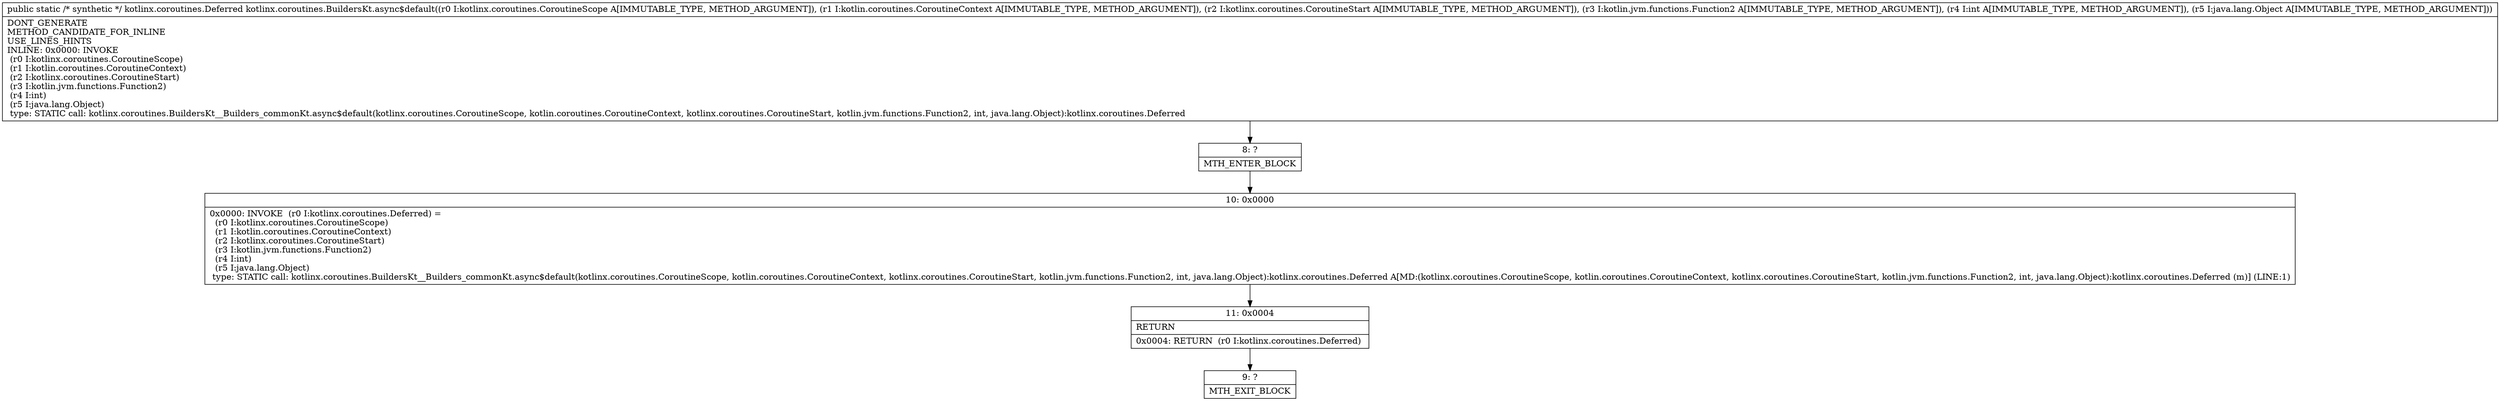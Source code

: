 digraph "CFG forkotlinx.coroutines.BuildersKt.async$default(Lkotlinx\/coroutines\/CoroutineScope;Lkotlin\/coroutines\/CoroutineContext;Lkotlinx\/coroutines\/CoroutineStart;Lkotlin\/jvm\/functions\/Function2;ILjava\/lang\/Object;)Lkotlinx\/coroutines\/Deferred;" {
Node_8 [shape=record,label="{8\:\ ?|MTH_ENTER_BLOCK\l}"];
Node_10 [shape=record,label="{10\:\ 0x0000|0x0000: INVOKE  (r0 I:kotlinx.coroutines.Deferred) = \l  (r0 I:kotlinx.coroutines.CoroutineScope)\l  (r1 I:kotlin.coroutines.CoroutineContext)\l  (r2 I:kotlinx.coroutines.CoroutineStart)\l  (r3 I:kotlin.jvm.functions.Function2)\l  (r4 I:int)\l  (r5 I:java.lang.Object)\l type: STATIC call: kotlinx.coroutines.BuildersKt__Builders_commonKt.async$default(kotlinx.coroutines.CoroutineScope, kotlin.coroutines.CoroutineContext, kotlinx.coroutines.CoroutineStart, kotlin.jvm.functions.Function2, int, java.lang.Object):kotlinx.coroutines.Deferred A[MD:(kotlinx.coroutines.CoroutineScope, kotlin.coroutines.CoroutineContext, kotlinx.coroutines.CoroutineStart, kotlin.jvm.functions.Function2, int, java.lang.Object):kotlinx.coroutines.Deferred (m)] (LINE:1)\l}"];
Node_11 [shape=record,label="{11\:\ 0x0004|RETURN\l|0x0004: RETURN  (r0 I:kotlinx.coroutines.Deferred) \l}"];
Node_9 [shape=record,label="{9\:\ ?|MTH_EXIT_BLOCK\l}"];
MethodNode[shape=record,label="{public static \/* synthetic *\/ kotlinx.coroutines.Deferred kotlinx.coroutines.BuildersKt.async$default((r0 I:kotlinx.coroutines.CoroutineScope A[IMMUTABLE_TYPE, METHOD_ARGUMENT]), (r1 I:kotlin.coroutines.CoroutineContext A[IMMUTABLE_TYPE, METHOD_ARGUMENT]), (r2 I:kotlinx.coroutines.CoroutineStart A[IMMUTABLE_TYPE, METHOD_ARGUMENT]), (r3 I:kotlin.jvm.functions.Function2 A[IMMUTABLE_TYPE, METHOD_ARGUMENT]), (r4 I:int A[IMMUTABLE_TYPE, METHOD_ARGUMENT]), (r5 I:java.lang.Object A[IMMUTABLE_TYPE, METHOD_ARGUMENT]))  | DONT_GENERATE\lMETHOD_CANDIDATE_FOR_INLINE\lUSE_LINES_HINTS\lINLINE: 0x0000: INVOKE  \l  (r0 I:kotlinx.coroutines.CoroutineScope)\l  (r1 I:kotlin.coroutines.CoroutineContext)\l  (r2 I:kotlinx.coroutines.CoroutineStart)\l  (r3 I:kotlin.jvm.functions.Function2)\l  (r4 I:int)\l  (r5 I:java.lang.Object)\l type: STATIC call: kotlinx.coroutines.BuildersKt__Builders_commonKt.async$default(kotlinx.coroutines.CoroutineScope, kotlin.coroutines.CoroutineContext, kotlinx.coroutines.CoroutineStart, kotlin.jvm.functions.Function2, int, java.lang.Object):kotlinx.coroutines.Deferred\l}"];
MethodNode -> Node_8;Node_8 -> Node_10;
Node_10 -> Node_11;
Node_11 -> Node_9;
}


